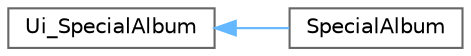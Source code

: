 digraph "类继承关系图"
{
 // LATEX_PDF_SIZE
  bgcolor="transparent";
  edge [fontname=Helvetica,fontsize=10,labelfontname=Helvetica,labelfontsize=10];
  node [fontname=Helvetica,fontsize=10,shape=box,height=0.2,width=0.4];
  rankdir="LR";
  Node0 [id="Node000000",label="Ui_SpecialAlbum",height=0.2,width=0.4,color="grey40", fillcolor="white", style="filled",URL="$class_ui___special_album.html",tooltip=" "];
  Node0 -> Node1 [id="edge524_Node000000_Node000001",dir="back",color="steelblue1",style="solid",tooltip=" "];
  Node1 [id="Node000001",label="SpecialAlbum",height=0.2,width=0.4,color="grey40", fillcolor="white", style="filled",URL="$class_ui_1_1_special_album.html",tooltip=" "];
}
